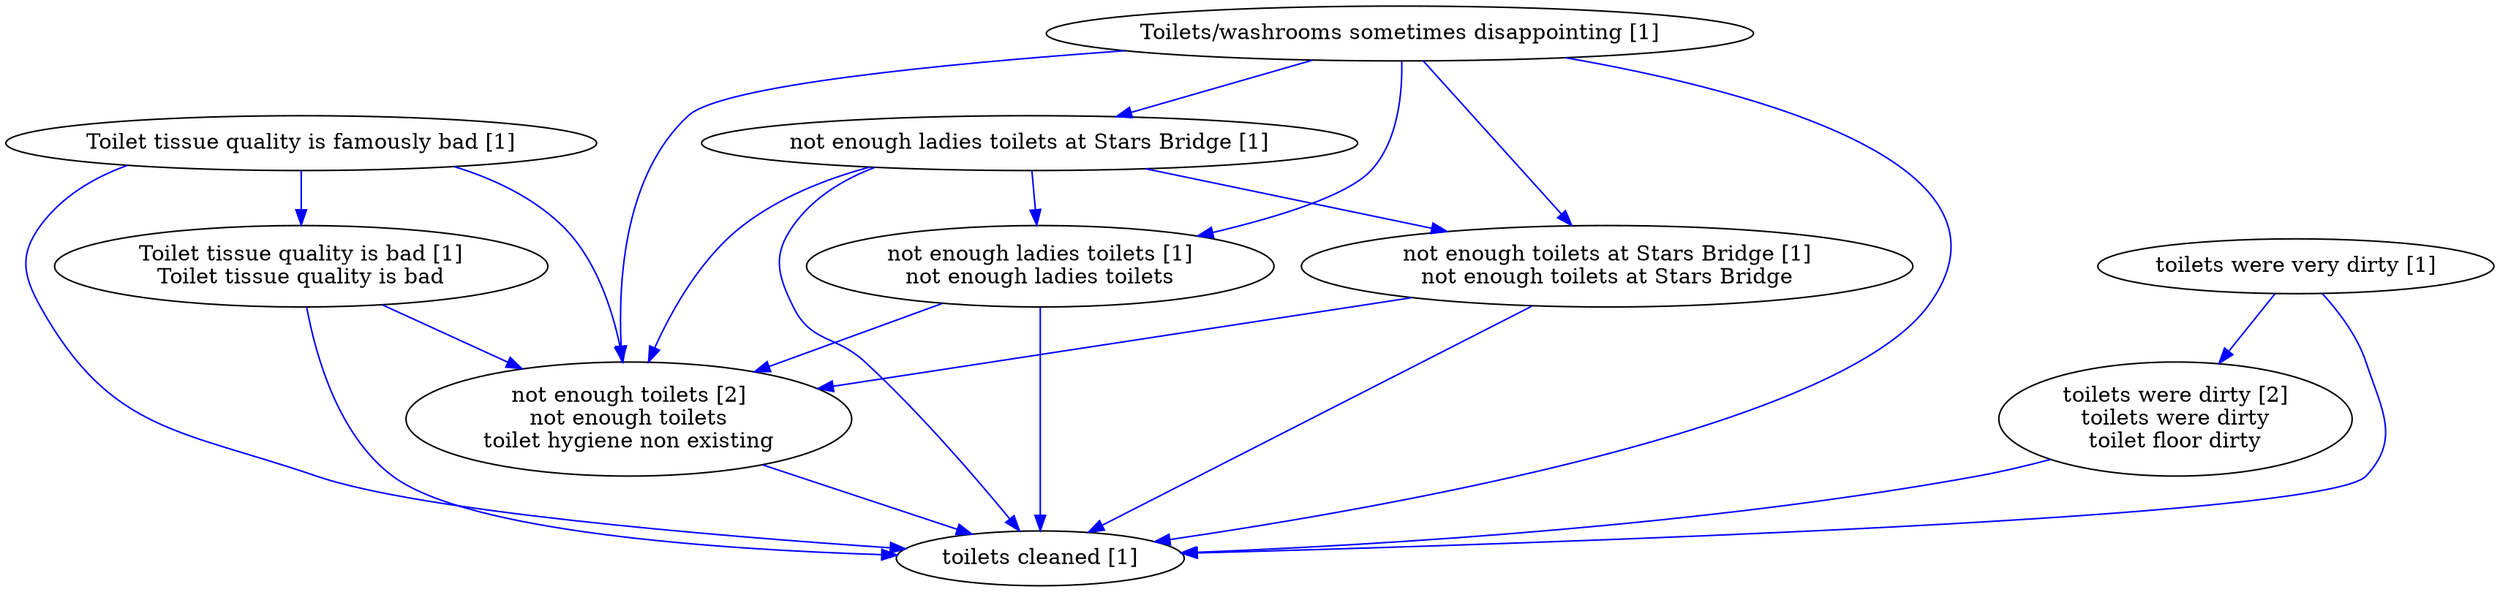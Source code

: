 digraph collapsedGraph {
"not enough toilets [2]\nnot enough toilets\ntoilet hygiene non existing""toilets were dirty [2]\ntoilets were dirty\ntoilet floor dirty""Toilet tissue quality is famously bad [1]""Toilet tissue quality is bad [1]\nToilet tissue quality is bad""Toilets/washrooms sometimes disappointing [1]""not enough ladies toilets at Stars Bridge [1]""not enough toilets at Stars Bridge [1]\nnot enough toilets at Stars Bridge""not enough ladies toilets [1]\nnot enough ladies toilets""toilets cleaned [1]""toilets were very dirty [1]""Toilet tissue quality is bad [1]\nToilet tissue quality is bad" -> "toilets cleaned [1]" [color=blue]
"not enough ladies toilets at Stars Bridge [1]" -> "not enough toilets [2]\nnot enough toilets\ntoilet hygiene non existing" [color=blue]
"Toilet tissue quality is famously bad [1]" -> "toilets cleaned [1]" [color=blue]
"Toilet tissue quality is bad [1]\nToilet tissue quality is bad" -> "not enough toilets [2]\nnot enough toilets\ntoilet hygiene non existing" [color=blue]
"not enough ladies toilets [1]\nnot enough ladies toilets" -> "toilets cleaned [1]" [color=blue]
"Toilet tissue quality is famously bad [1]" -> "not enough toilets [2]\nnot enough toilets\ntoilet hygiene non existing" [color=blue]
"not enough toilets at Stars Bridge [1]\nnot enough toilets at Stars Bridge" -> "not enough toilets [2]\nnot enough toilets\ntoilet hygiene non existing" [color=blue]
"not enough ladies toilets [1]\nnot enough ladies toilets" -> "not enough toilets [2]\nnot enough toilets\ntoilet hygiene non existing" [color=blue]
"toilets were very dirty [1]" -> "toilets were dirty [2]\ntoilets were dirty\ntoilet floor dirty" [color=blue]
"toilets were very dirty [1]" -> "toilets cleaned [1]" [color=blue]
"not enough toilets at Stars Bridge [1]\nnot enough toilets at Stars Bridge" -> "toilets cleaned [1]" [color=blue]
"not enough toilets [2]\nnot enough toilets\ntoilet hygiene non existing" -> "toilets cleaned [1]" [color=blue]
"Toilets/washrooms sometimes disappointing [1]" -> "not enough ladies toilets [1]\nnot enough ladies toilets" [color=blue]
"Toilets/washrooms sometimes disappointing [1]" -> "toilets cleaned [1]" [color=blue]
"Toilets/washrooms sometimes disappointing [1]" -> "not enough ladies toilets at Stars Bridge [1]" [color=blue]
"Toilets/washrooms sometimes disappointing [1]" -> "not enough toilets [2]\nnot enough toilets\ntoilet hygiene non existing" [color=blue]
"toilets were dirty [2]\ntoilets were dirty\ntoilet floor dirty" -> "toilets cleaned [1]" [color=blue]
"not enough ladies toilets at Stars Bridge [1]" -> "toilets cleaned [1]" [color=blue]
"Toilet tissue quality is famously bad [1]" -> "Toilet tissue quality is bad [1]\nToilet tissue quality is bad" [color=blue]
"not enough ladies toilets at Stars Bridge [1]" -> "not enough toilets at Stars Bridge [1]\nnot enough toilets at Stars Bridge" [color=blue]
"not enough ladies toilets at Stars Bridge [1]" -> "not enough ladies toilets [1]\nnot enough ladies toilets" [color=blue]
"Toilets/washrooms sometimes disappointing [1]" -> "not enough toilets at Stars Bridge [1]\nnot enough toilets at Stars Bridge" [color=blue]
}